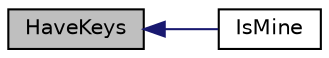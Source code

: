 digraph "HaveKeys"
{
  edge [fontname="Helvetica",fontsize="10",labelfontname="Helvetica",labelfontsize="10"];
  node [fontname="Helvetica",fontsize="10",shape=record];
  rankdir="LR";
  Node11 [label="HaveKeys",height=0.2,width=0.4,color="black", fillcolor="grey75", style="filled", fontcolor="black"];
  Node11 -> Node12 [dir="back",color="midnightblue",fontsize="10",style="solid",fontname="Helvetica"];
  Node12 [label="IsMine",height=0.2,width=0.4,color="black", fillcolor="white", style="filled",URL="$wallet__ismine_8h.html#ae1531a999ac1bfa59d70cfc984f1266b"];
}
